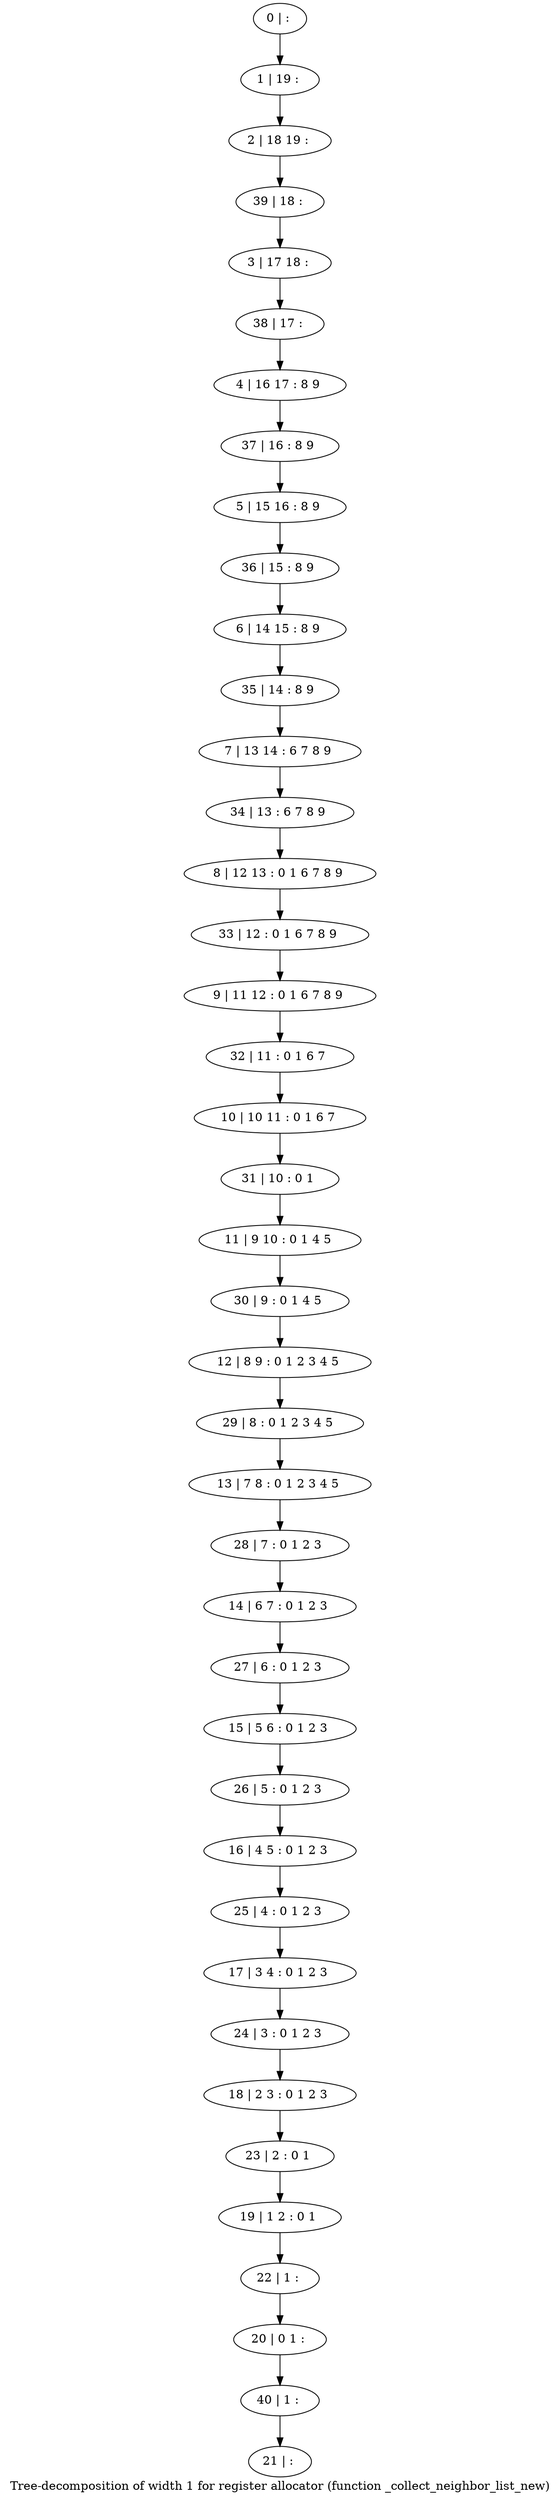 digraph G {
graph [label="Tree-decomposition of width 1 for register allocator (function _collect_neighbor_list_new)"]
0[label="0 | : "];
1[label="1 | 19 : "];
2[label="2 | 18 19 : "];
3[label="3 | 17 18 : "];
4[label="4 | 16 17 : 8 9 "];
5[label="5 | 15 16 : 8 9 "];
6[label="6 | 14 15 : 8 9 "];
7[label="7 | 13 14 : 6 7 8 9 "];
8[label="8 | 12 13 : 0 1 6 7 8 9 "];
9[label="9 | 11 12 : 0 1 6 7 8 9 "];
10[label="10 | 10 11 : 0 1 6 7 "];
11[label="11 | 9 10 : 0 1 4 5 "];
12[label="12 | 8 9 : 0 1 2 3 4 5 "];
13[label="13 | 7 8 : 0 1 2 3 4 5 "];
14[label="14 | 6 7 : 0 1 2 3 "];
15[label="15 | 5 6 : 0 1 2 3 "];
16[label="16 | 4 5 : 0 1 2 3 "];
17[label="17 | 3 4 : 0 1 2 3 "];
18[label="18 | 2 3 : 0 1 2 3 "];
19[label="19 | 1 2 : 0 1 "];
20[label="20 | 0 1 : "];
21[label="21 | : "];
22[label="22 | 1 : "];
23[label="23 | 2 : 0 1 "];
24[label="24 | 3 : 0 1 2 3 "];
25[label="25 | 4 : 0 1 2 3 "];
26[label="26 | 5 : 0 1 2 3 "];
27[label="27 | 6 : 0 1 2 3 "];
28[label="28 | 7 : 0 1 2 3 "];
29[label="29 | 8 : 0 1 2 3 4 5 "];
30[label="30 | 9 : 0 1 4 5 "];
31[label="31 | 10 : 0 1 "];
32[label="32 | 11 : 0 1 6 7 "];
33[label="33 | 12 : 0 1 6 7 8 9 "];
34[label="34 | 13 : 6 7 8 9 "];
35[label="35 | 14 : 8 9 "];
36[label="36 | 15 : 8 9 "];
37[label="37 | 16 : 8 9 "];
38[label="38 | 17 : "];
39[label="39 | 18 : "];
40[label="40 | 1 : "];
0->1 ;
1->2 ;
22->20 ;
19->22 ;
23->19 ;
18->23 ;
24->18 ;
17->24 ;
25->17 ;
16->25 ;
26->16 ;
15->26 ;
27->15 ;
14->27 ;
28->14 ;
13->28 ;
29->13 ;
12->29 ;
30->12 ;
11->30 ;
31->11 ;
10->31 ;
32->10 ;
9->32 ;
33->9 ;
8->33 ;
34->8 ;
7->34 ;
35->7 ;
6->35 ;
36->6 ;
5->36 ;
37->5 ;
4->37 ;
38->4 ;
3->38 ;
39->3 ;
2->39 ;
40->21 ;
20->40 ;
}
